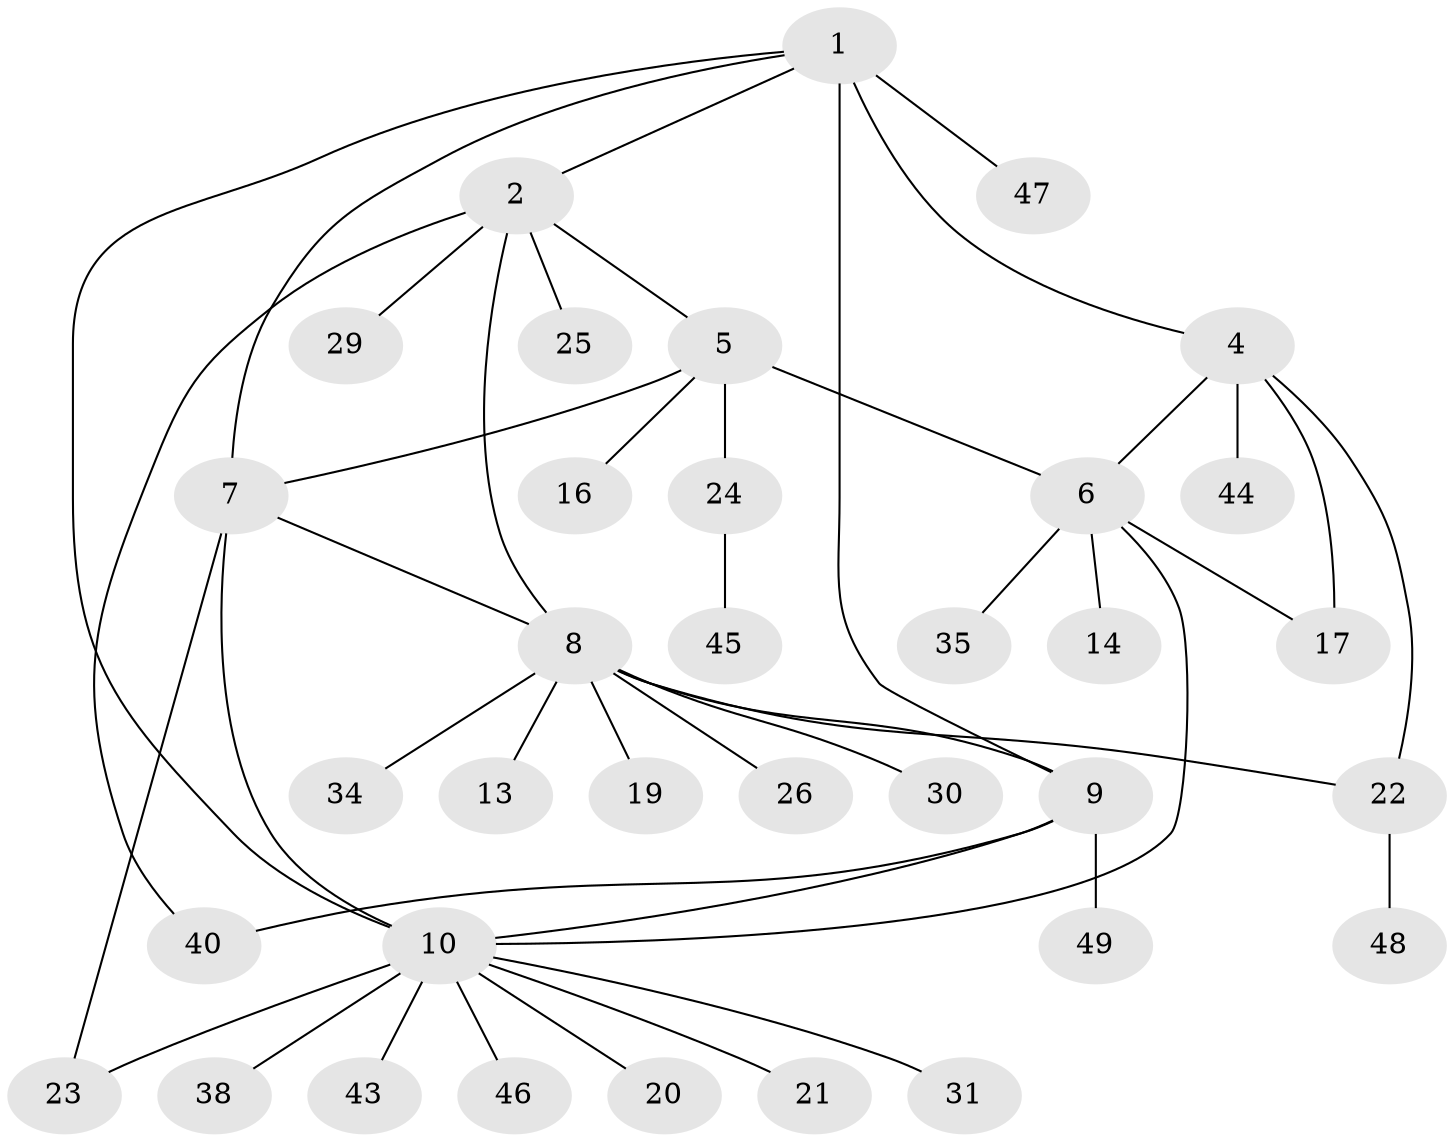// original degree distribution, {4: 0.061224489795918366, 7: 0.061224489795918366, 5: 0.04081632653061224, 3: 0.10204081632653061, 6: 0.04081632653061224, 11: 0.02040816326530612, 1: 0.5102040816326531, 2: 0.16326530612244897}
// Generated by graph-tools (version 1.1) at 2025/42/03/06/25 10:42:07]
// undirected, 35 vertices, 45 edges
graph export_dot {
graph [start="1"]
  node [color=gray90,style=filled];
  1 [super="+3"];
  2 [super="+41"];
  4 [super="+11"];
  5 [super="+28"];
  6 [super="+33"];
  7 [super="+39"];
  8 [super="+12"];
  9 [super="+18"];
  10 [super="+15"];
  13;
  14;
  16;
  17 [super="+37"];
  19 [super="+27"];
  20;
  21;
  22 [super="+32"];
  23;
  24 [super="+36"];
  25;
  26;
  29;
  30;
  31;
  34;
  35;
  38;
  40 [super="+42"];
  43;
  44;
  45;
  46;
  47;
  48;
  49;
  1 -- 2;
  1 -- 9 [weight=2];
  1 -- 47;
  1 -- 4;
  1 -- 7;
  1 -- 10;
  2 -- 5;
  2 -- 8;
  2 -- 25;
  2 -- 29;
  2 -- 40;
  4 -- 6;
  4 -- 17;
  4 -- 44;
  4 -- 22;
  5 -- 6;
  5 -- 7;
  5 -- 16;
  5 -- 24;
  6 -- 10;
  6 -- 14;
  6 -- 35;
  6 -- 17;
  7 -- 8;
  7 -- 10 [weight=2];
  7 -- 23;
  8 -- 19;
  8 -- 30;
  8 -- 26;
  8 -- 34;
  8 -- 13;
  8 -- 9;
  8 -- 22;
  9 -- 10;
  9 -- 49;
  9 -- 40;
  10 -- 20;
  10 -- 21;
  10 -- 23;
  10 -- 31;
  10 -- 38;
  10 -- 43;
  10 -- 46;
  22 -- 48;
  24 -- 45;
}
